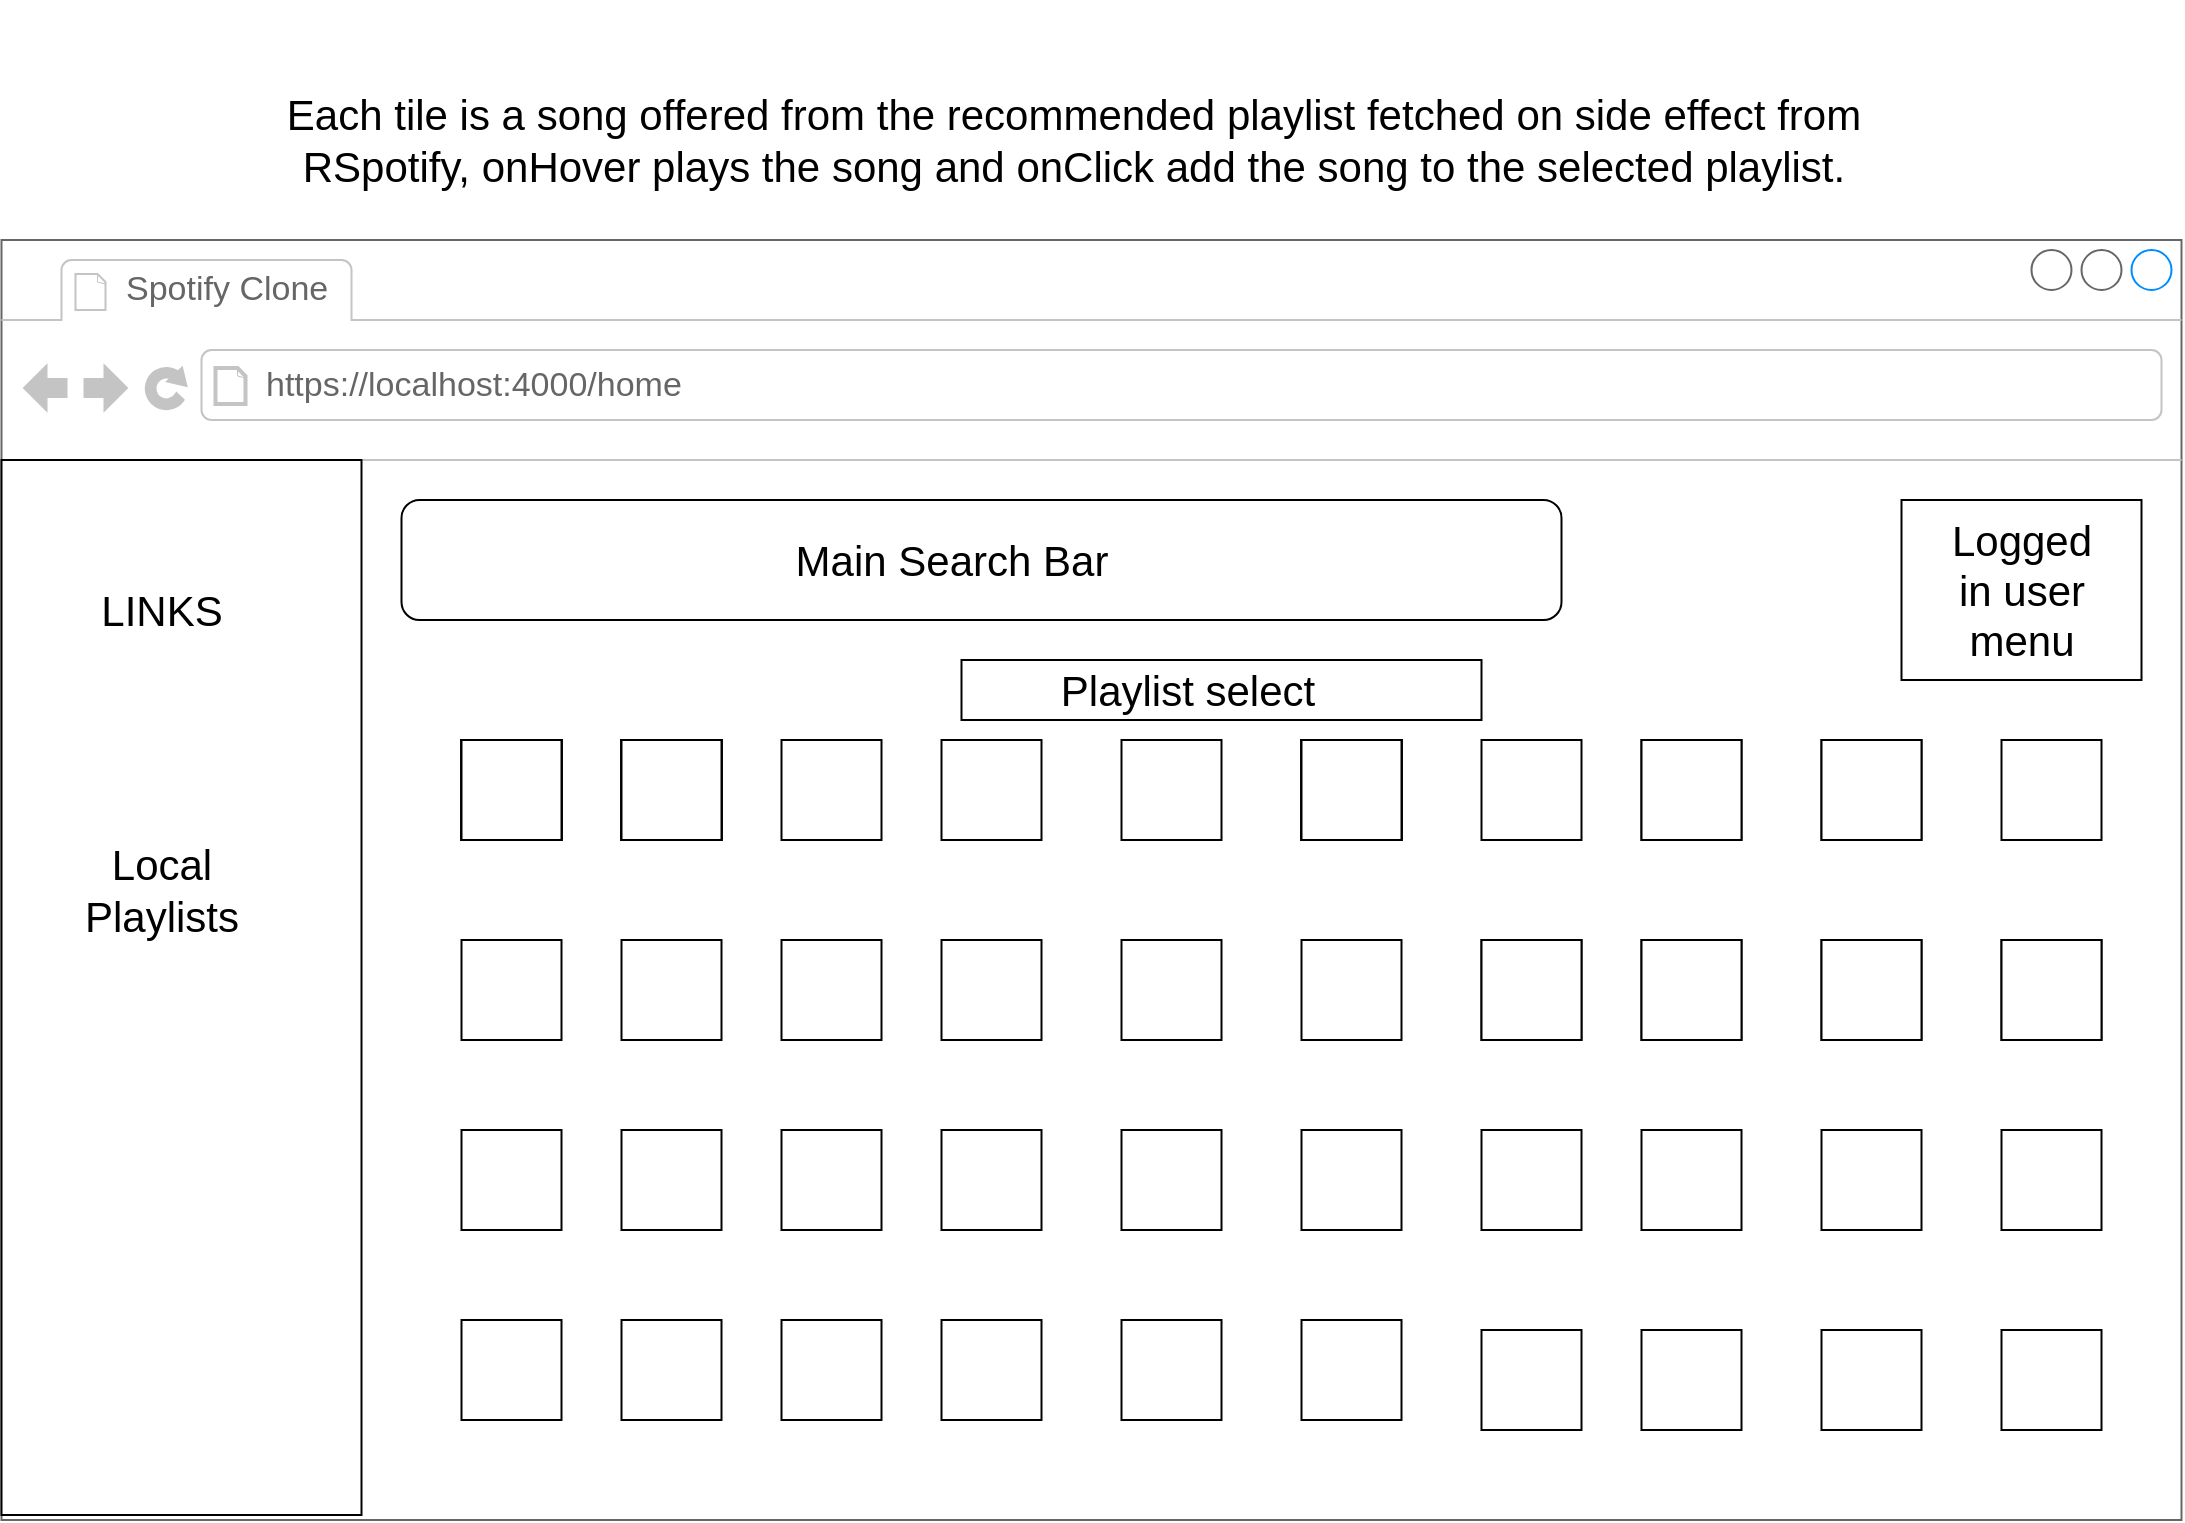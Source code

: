 <mxfile version="20.8.13" type="github">
  <diagram name="Page-1" id="7wqrCfqlxlDrGfvTc5EU">
    <mxGraphModel dx="3420" dy="1171" grid="1" gridSize="10" guides="1" tooltips="1" connect="1" arrows="1" fold="1" page="1" pageScale="1" pageWidth="1200" pageHeight="800" math="0" shadow="0">
      <root>
        <mxCell id="0" />
        <mxCell id="1" parent="0" />
        <mxCell id="Uh1ZONCfr7ZvRlcl-KeX-1" value="" style="strokeWidth=1;shadow=0;dashed=0;align=center;html=1;shape=mxgraph.mockup.containers.browserWindow;rSize=0;strokeColor=#666666;strokeColor2=#008cff;strokeColor3=#c4c4c4;mainText=,;recursiveResize=0;" parent="1" vertex="1">
          <mxGeometry x="-1166.25" y="140" width="1090" height="640" as="geometry" />
        </mxCell>
        <mxCell id="Uh1ZONCfr7ZvRlcl-KeX-2" value="Spotify Clone" style="strokeWidth=1;shadow=0;dashed=0;align=center;html=1;shape=mxgraph.mockup.containers.anchor;fontSize=17;fontColor=#666666;align=left;" parent="Uh1ZONCfr7ZvRlcl-KeX-1" vertex="1">
          <mxGeometry x="60" y="12" width="110" height="26" as="geometry" />
        </mxCell>
        <mxCell id="Uh1ZONCfr7ZvRlcl-KeX-3" value="https://localhost:4000/home" style="strokeWidth=1;shadow=0;dashed=0;align=center;html=1;shape=mxgraph.mockup.containers.anchor;rSize=0;fontSize=17;fontColor=#666666;align=left;" parent="Uh1ZONCfr7ZvRlcl-KeX-1" vertex="1">
          <mxGeometry x="130" y="60" width="250" height="26" as="geometry" />
        </mxCell>
        <mxCell id="Uh1ZONCfr7ZvRlcl-KeX-4" value="" style="rounded=0;whiteSpace=wrap;html=1;rotation=90;" parent="Uh1ZONCfr7ZvRlcl-KeX-1" vertex="1">
          <mxGeometry x="-173.75" y="283.75" width="527.5" height="180" as="geometry" />
        </mxCell>
        <mxCell id="Uh1ZONCfr7ZvRlcl-KeX-5" value="&lt;font style=&quot;font-size: 21px;&quot;&gt;LINKS&lt;/font&gt;" style="text;html=1;strokeColor=none;fillColor=none;align=center;verticalAlign=middle;whiteSpace=wrap;rounded=0;" parent="Uh1ZONCfr7ZvRlcl-KeX-1" vertex="1">
          <mxGeometry x="20" y="130" width="120" height="110" as="geometry" />
        </mxCell>
        <mxCell id="Uh1ZONCfr7ZvRlcl-KeX-6" value="&lt;font style=&quot;font-size: 21px;&quot;&gt;Local&lt;br&gt;Playlists&lt;br&gt;&lt;/font&gt;" style="text;html=1;strokeColor=none;fillColor=none;align=center;verticalAlign=middle;whiteSpace=wrap;rounded=0;" parent="Uh1ZONCfr7ZvRlcl-KeX-1" vertex="1">
          <mxGeometry x="20" y="270" width="120" height="110" as="geometry" />
        </mxCell>
        <mxCell id="Uh1ZONCfr7ZvRlcl-KeX-7" value="" style="rounded=1;whiteSpace=wrap;html=1;fontSize=21;" parent="Uh1ZONCfr7ZvRlcl-KeX-1" vertex="1">
          <mxGeometry x="200" y="130" width="580" height="60" as="geometry" />
        </mxCell>
        <mxCell id="Uh1ZONCfr7ZvRlcl-KeX-9" value="Main Search Bar" style="text;html=1;strokeColor=none;fillColor=none;align=center;verticalAlign=middle;whiteSpace=wrap;rounded=0;fontSize=21;" parent="Uh1ZONCfr7ZvRlcl-KeX-1" vertex="1">
          <mxGeometry x="210" y="145" width="530" height="30" as="geometry" />
        </mxCell>
        <mxCell id="Uh1ZONCfr7ZvRlcl-KeX-10" value="" style="rounded=0;whiteSpace=wrap;html=1;fontSize=21;" parent="Uh1ZONCfr7ZvRlcl-KeX-1" vertex="1">
          <mxGeometry x="950" y="130" width="120" height="90" as="geometry" />
        </mxCell>
        <mxCell id="Uh1ZONCfr7ZvRlcl-KeX-8" value="Logged in user menu" style="text;html=1;strokeColor=none;fillColor=none;align=center;verticalAlign=middle;whiteSpace=wrap;rounded=0;fontSize=21;" parent="Uh1ZONCfr7ZvRlcl-KeX-1" vertex="1">
          <mxGeometry x="980" y="160" width="60" height="30" as="geometry" />
        </mxCell>
        <mxCell id="Uh1ZONCfr7ZvRlcl-KeX-12" value="" style="whiteSpace=wrap;html=1;aspect=fixed;fontSize=21;" parent="Uh1ZONCfr7ZvRlcl-KeX-1" vertex="1">
          <mxGeometry x="230" y="250" width="50" height="50" as="geometry" />
        </mxCell>
        <mxCell id="Uh1ZONCfr7ZvRlcl-KeX-13" value="" style="whiteSpace=wrap;html=1;aspect=fixed;fontSize=21;" parent="Uh1ZONCfr7ZvRlcl-KeX-1" vertex="1">
          <mxGeometry x="310" y="250" width="50" height="50" as="geometry" />
        </mxCell>
        <mxCell id="Uh1ZONCfr7ZvRlcl-KeX-14" value="" style="whiteSpace=wrap;html=1;aspect=fixed;fontSize=21;" parent="Uh1ZONCfr7ZvRlcl-KeX-1" vertex="1">
          <mxGeometry x="390" y="250" width="50" height="50" as="geometry" />
        </mxCell>
        <mxCell id="Uh1ZONCfr7ZvRlcl-KeX-15" value="" style="whiteSpace=wrap;html=1;aspect=fixed;fontSize=21;" parent="Uh1ZONCfr7ZvRlcl-KeX-1" vertex="1">
          <mxGeometry x="470" y="250" width="50" height="50" as="geometry" />
        </mxCell>
        <mxCell id="Uh1ZONCfr7ZvRlcl-KeX-16" value="" style="whiteSpace=wrap;html=1;aspect=fixed;fontSize=21;" parent="Uh1ZONCfr7ZvRlcl-KeX-1" vertex="1">
          <mxGeometry x="560" y="250" width="50" height="50" as="geometry" />
        </mxCell>
        <mxCell id="Uh1ZONCfr7ZvRlcl-KeX-17" value="" style="whiteSpace=wrap;html=1;aspect=fixed;fontSize=21;" parent="Uh1ZONCfr7ZvRlcl-KeX-1" vertex="1">
          <mxGeometry x="650" y="250" width="50" height="50" as="geometry" />
        </mxCell>
        <mxCell id="Uh1ZONCfr7ZvRlcl-KeX-18" value="" style="whiteSpace=wrap;html=1;aspect=fixed;fontSize=21;" parent="Uh1ZONCfr7ZvRlcl-KeX-1" vertex="1">
          <mxGeometry x="650" y="250" width="50" height="50" as="geometry" />
        </mxCell>
        <mxCell id="Uh1ZONCfr7ZvRlcl-KeX-19" value="" style="whiteSpace=wrap;html=1;aspect=fixed;fontSize=21;" parent="Uh1ZONCfr7ZvRlcl-KeX-1" vertex="1">
          <mxGeometry x="230" y="250" width="50" height="50" as="geometry" />
        </mxCell>
        <mxCell id="Uh1ZONCfr7ZvRlcl-KeX-20" value="" style="whiteSpace=wrap;html=1;aspect=fixed;fontSize=21;" parent="Uh1ZONCfr7ZvRlcl-KeX-1" vertex="1">
          <mxGeometry x="310" y="250" width="50" height="50" as="geometry" />
        </mxCell>
        <mxCell id="Uh1ZONCfr7ZvRlcl-KeX-21" value="" style="whiteSpace=wrap;html=1;aspect=fixed;fontSize=21;" parent="Uh1ZONCfr7ZvRlcl-KeX-1" vertex="1">
          <mxGeometry x="650" y="250" width="50" height="50" as="geometry" />
        </mxCell>
        <mxCell id="Uh1ZONCfr7ZvRlcl-KeX-22" value="" style="whiteSpace=wrap;html=1;aspect=fixed;fontSize=21;" parent="Uh1ZONCfr7ZvRlcl-KeX-1" vertex="1">
          <mxGeometry x="230" y="250" width="50" height="50" as="geometry" />
        </mxCell>
        <mxCell id="Uh1ZONCfr7ZvRlcl-KeX-23" value="" style="whiteSpace=wrap;html=1;aspect=fixed;fontSize=21;" parent="Uh1ZONCfr7ZvRlcl-KeX-1" vertex="1">
          <mxGeometry x="310" y="250" width="50" height="50" as="geometry" />
        </mxCell>
        <mxCell id="Uh1ZONCfr7ZvRlcl-KeX-24" value="" style="whiteSpace=wrap;html=1;aspect=fixed;fontSize=21;" parent="Uh1ZONCfr7ZvRlcl-KeX-1" vertex="1">
          <mxGeometry x="650" y="250" width="50" height="50" as="geometry" />
        </mxCell>
        <mxCell id="Uh1ZONCfr7ZvRlcl-KeX-25" value="" style="whiteSpace=wrap;html=1;aspect=fixed;fontSize=21;" parent="Uh1ZONCfr7ZvRlcl-KeX-1" vertex="1">
          <mxGeometry x="230" y="250" width="50" height="50" as="geometry" />
        </mxCell>
        <mxCell id="Uh1ZONCfr7ZvRlcl-KeX-26" value="" style="whiteSpace=wrap;html=1;aspect=fixed;fontSize=21;" parent="Uh1ZONCfr7ZvRlcl-KeX-1" vertex="1">
          <mxGeometry x="310" y="250" width="50" height="50" as="geometry" />
        </mxCell>
        <mxCell id="Uh1ZONCfr7ZvRlcl-KeX-27" value="" style="whiteSpace=wrap;html=1;aspect=fixed;fontSize=21;" parent="Uh1ZONCfr7ZvRlcl-KeX-1" vertex="1">
          <mxGeometry x="650" y="250" width="50" height="50" as="geometry" />
        </mxCell>
        <mxCell id="Uh1ZONCfr7ZvRlcl-KeX-28" value="" style="whiteSpace=wrap;html=1;aspect=fixed;fontSize=21;" parent="Uh1ZONCfr7ZvRlcl-KeX-1" vertex="1">
          <mxGeometry x="230" y="250" width="50" height="50" as="geometry" />
        </mxCell>
        <mxCell id="Uh1ZONCfr7ZvRlcl-KeX-29" value="" style="whiteSpace=wrap;html=1;aspect=fixed;fontSize=21;" parent="Uh1ZONCfr7ZvRlcl-KeX-1" vertex="1">
          <mxGeometry x="310" y="250" width="50" height="50" as="geometry" />
        </mxCell>
        <mxCell id="Uh1ZONCfr7ZvRlcl-KeX-30" value="" style="whiteSpace=wrap;html=1;aspect=fixed;fontSize=21;" parent="Uh1ZONCfr7ZvRlcl-KeX-1" vertex="1">
          <mxGeometry x="390" y="350" width="50" height="50" as="geometry" />
        </mxCell>
        <mxCell id="Uh1ZONCfr7ZvRlcl-KeX-31" value="" style="whiteSpace=wrap;html=1;aspect=fixed;fontSize=21;" parent="Uh1ZONCfr7ZvRlcl-KeX-1" vertex="1">
          <mxGeometry x="470" y="350" width="50" height="50" as="geometry" />
        </mxCell>
        <mxCell id="Uh1ZONCfr7ZvRlcl-KeX-32" value="" style="whiteSpace=wrap;html=1;aspect=fixed;fontSize=21;" parent="Uh1ZONCfr7ZvRlcl-KeX-1" vertex="1">
          <mxGeometry x="560" y="350" width="50" height="50" as="geometry" />
        </mxCell>
        <mxCell id="Uh1ZONCfr7ZvRlcl-KeX-33" value="" style="whiteSpace=wrap;html=1;aspect=fixed;fontSize=21;" parent="Uh1ZONCfr7ZvRlcl-KeX-1" vertex="1">
          <mxGeometry x="650" y="350" width="50" height="50" as="geometry" />
        </mxCell>
        <mxCell id="Uh1ZONCfr7ZvRlcl-KeX-34" value="" style="whiteSpace=wrap;html=1;aspect=fixed;fontSize=21;" parent="Uh1ZONCfr7ZvRlcl-KeX-1" vertex="1">
          <mxGeometry x="230" y="350" width="50" height="50" as="geometry" />
        </mxCell>
        <mxCell id="Uh1ZONCfr7ZvRlcl-KeX-35" value="" style="whiteSpace=wrap;html=1;aspect=fixed;fontSize=21;" parent="Uh1ZONCfr7ZvRlcl-KeX-1" vertex="1">
          <mxGeometry x="310" y="350" width="50" height="50" as="geometry" />
        </mxCell>
        <mxCell id="Uh1ZONCfr7ZvRlcl-KeX-36" value="" style="whiteSpace=wrap;html=1;aspect=fixed;fontSize=21;" parent="Uh1ZONCfr7ZvRlcl-KeX-1" vertex="1">
          <mxGeometry x="390" y="445" width="50" height="50" as="geometry" />
        </mxCell>
        <mxCell id="Uh1ZONCfr7ZvRlcl-KeX-37" value="" style="whiteSpace=wrap;html=1;aspect=fixed;fontSize=21;" parent="Uh1ZONCfr7ZvRlcl-KeX-1" vertex="1">
          <mxGeometry x="470" y="445" width="50" height="50" as="geometry" />
        </mxCell>
        <mxCell id="Uh1ZONCfr7ZvRlcl-KeX-38" value="" style="whiteSpace=wrap;html=1;aspect=fixed;fontSize=21;" parent="Uh1ZONCfr7ZvRlcl-KeX-1" vertex="1">
          <mxGeometry x="560" y="445" width="50" height="50" as="geometry" />
        </mxCell>
        <mxCell id="Uh1ZONCfr7ZvRlcl-KeX-39" value="" style="whiteSpace=wrap;html=1;aspect=fixed;fontSize=21;" parent="Uh1ZONCfr7ZvRlcl-KeX-1" vertex="1">
          <mxGeometry x="650" y="445" width="50" height="50" as="geometry" />
        </mxCell>
        <mxCell id="Uh1ZONCfr7ZvRlcl-KeX-40" value="" style="whiteSpace=wrap;html=1;aspect=fixed;fontSize=21;" parent="Uh1ZONCfr7ZvRlcl-KeX-1" vertex="1">
          <mxGeometry x="230" y="445" width="50" height="50" as="geometry" />
        </mxCell>
        <mxCell id="Uh1ZONCfr7ZvRlcl-KeX-41" value="" style="whiteSpace=wrap;html=1;aspect=fixed;fontSize=21;" parent="Uh1ZONCfr7ZvRlcl-KeX-1" vertex="1">
          <mxGeometry x="310" y="445" width="50" height="50" as="geometry" />
        </mxCell>
        <mxCell id="Uh1ZONCfr7ZvRlcl-KeX-42" value="" style="whiteSpace=wrap;html=1;aspect=fixed;fontSize=21;" parent="Uh1ZONCfr7ZvRlcl-KeX-1" vertex="1">
          <mxGeometry x="390" y="540" width="50" height="50" as="geometry" />
        </mxCell>
        <mxCell id="Uh1ZONCfr7ZvRlcl-KeX-43" value="" style="whiteSpace=wrap;html=1;aspect=fixed;fontSize=21;" parent="Uh1ZONCfr7ZvRlcl-KeX-1" vertex="1">
          <mxGeometry x="470" y="540" width="50" height="50" as="geometry" />
        </mxCell>
        <mxCell id="Uh1ZONCfr7ZvRlcl-KeX-44" value="" style="whiteSpace=wrap;html=1;aspect=fixed;fontSize=21;" parent="Uh1ZONCfr7ZvRlcl-KeX-1" vertex="1">
          <mxGeometry x="560" y="540" width="50" height="50" as="geometry" />
        </mxCell>
        <mxCell id="Uh1ZONCfr7ZvRlcl-KeX-45" value="" style="whiteSpace=wrap;html=1;aspect=fixed;fontSize=21;" parent="Uh1ZONCfr7ZvRlcl-KeX-1" vertex="1">
          <mxGeometry x="650" y="540" width="50" height="50" as="geometry" />
        </mxCell>
        <mxCell id="Uh1ZONCfr7ZvRlcl-KeX-46" value="" style="whiteSpace=wrap;html=1;aspect=fixed;fontSize=21;" parent="Uh1ZONCfr7ZvRlcl-KeX-1" vertex="1">
          <mxGeometry x="230" y="540" width="50" height="50" as="geometry" />
        </mxCell>
        <mxCell id="Uh1ZONCfr7ZvRlcl-KeX-47" value="" style="whiteSpace=wrap;html=1;aspect=fixed;fontSize=21;" parent="Uh1ZONCfr7ZvRlcl-KeX-1" vertex="1">
          <mxGeometry x="310" y="540" width="50" height="50" as="geometry" />
        </mxCell>
        <mxCell id="Uh1ZONCfr7ZvRlcl-KeX-48" value="" style="whiteSpace=wrap;html=1;aspect=fixed;fontSize=21;" parent="Uh1ZONCfr7ZvRlcl-KeX-1" vertex="1">
          <mxGeometry x="740" y="250" width="50" height="50" as="geometry" />
        </mxCell>
        <mxCell id="Uh1ZONCfr7ZvRlcl-KeX-49" value="" style="whiteSpace=wrap;html=1;aspect=fixed;fontSize=21;" parent="Uh1ZONCfr7ZvRlcl-KeX-1" vertex="1">
          <mxGeometry x="820" y="250" width="50" height="50" as="geometry" />
        </mxCell>
        <mxCell id="Uh1ZONCfr7ZvRlcl-KeX-50" value="" style="whiteSpace=wrap;html=1;aspect=fixed;fontSize=21;" parent="Uh1ZONCfr7ZvRlcl-KeX-1" vertex="1">
          <mxGeometry x="910" y="250" width="50" height="50" as="geometry" />
        </mxCell>
        <mxCell id="Uh1ZONCfr7ZvRlcl-KeX-51" value="" style="whiteSpace=wrap;html=1;aspect=fixed;fontSize=21;" parent="Uh1ZONCfr7ZvRlcl-KeX-1" vertex="1">
          <mxGeometry x="1000" y="250" width="50" height="50" as="geometry" />
        </mxCell>
        <mxCell id="Uh1ZONCfr7ZvRlcl-KeX-52" value="" style="whiteSpace=wrap;html=1;aspect=fixed;fontSize=21;" parent="Uh1ZONCfr7ZvRlcl-KeX-1" vertex="1">
          <mxGeometry x="740" y="350" width="50" height="50" as="geometry" />
        </mxCell>
        <mxCell id="Uh1ZONCfr7ZvRlcl-KeX-53" value="" style="whiteSpace=wrap;html=1;aspect=fixed;fontSize=21;" parent="Uh1ZONCfr7ZvRlcl-KeX-1" vertex="1">
          <mxGeometry x="820" y="350" width="50" height="50" as="geometry" />
        </mxCell>
        <mxCell id="Uh1ZONCfr7ZvRlcl-KeX-54" value="" style="whiteSpace=wrap;html=1;aspect=fixed;fontSize=21;" parent="Uh1ZONCfr7ZvRlcl-KeX-1" vertex="1">
          <mxGeometry x="910" y="350" width="50" height="50" as="geometry" />
        </mxCell>
        <mxCell id="Uh1ZONCfr7ZvRlcl-KeX-55" value="" style="whiteSpace=wrap;html=1;aspect=fixed;fontSize=21;" parent="Uh1ZONCfr7ZvRlcl-KeX-1" vertex="1">
          <mxGeometry x="1000" y="350" width="50" height="50" as="geometry" />
        </mxCell>
        <mxCell id="Uh1ZONCfr7ZvRlcl-KeX-56" value="" style="whiteSpace=wrap;html=1;aspect=fixed;fontSize=21;" parent="Uh1ZONCfr7ZvRlcl-KeX-1" vertex="1">
          <mxGeometry x="740" y="350" width="50" height="50" as="geometry" />
        </mxCell>
        <mxCell id="Uh1ZONCfr7ZvRlcl-KeX-57" value="" style="whiteSpace=wrap;html=1;aspect=fixed;fontSize=21;" parent="Uh1ZONCfr7ZvRlcl-KeX-1" vertex="1">
          <mxGeometry x="820" y="350" width="50" height="50" as="geometry" />
        </mxCell>
        <mxCell id="Uh1ZONCfr7ZvRlcl-KeX-58" value="" style="whiteSpace=wrap;html=1;aspect=fixed;fontSize=21;" parent="Uh1ZONCfr7ZvRlcl-KeX-1" vertex="1">
          <mxGeometry x="910" y="350" width="50" height="50" as="geometry" />
        </mxCell>
        <mxCell id="Uh1ZONCfr7ZvRlcl-KeX-59" value="" style="whiteSpace=wrap;html=1;aspect=fixed;fontSize=21;" parent="Uh1ZONCfr7ZvRlcl-KeX-1" vertex="1">
          <mxGeometry x="1000" y="350" width="50" height="50" as="geometry" />
        </mxCell>
        <mxCell id="Uh1ZONCfr7ZvRlcl-KeX-60" value="" style="whiteSpace=wrap;html=1;aspect=fixed;fontSize=21;" parent="Uh1ZONCfr7ZvRlcl-KeX-1" vertex="1">
          <mxGeometry x="910" y="250" width="50" height="50" as="geometry" />
        </mxCell>
        <mxCell id="Uh1ZONCfr7ZvRlcl-KeX-61" value="" style="whiteSpace=wrap;html=1;aspect=fixed;fontSize=21;" parent="Uh1ZONCfr7ZvRlcl-KeX-1" vertex="1">
          <mxGeometry x="820" y="250" width="50" height="50" as="geometry" />
        </mxCell>
        <mxCell id="Uh1ZONCfr7ZvRlcl-KeX-62" value="" style="whiteSpace=wrap;html=1;aspect=fixed;fontSize=21;" parent="Uh1ZONCfr7ZvRlcl-KeX-1" vertex="1">
          <mxGeometry x="740" y="445" width="50" height="50" as="geometry" />
        </mxCell>
        <mxCell id="Uh1ZONCfr7ZvRlcl-KeX-63" value="" style="whiteSpace=wrap;html=1;aspect=fixed;fontSize=21;" parent="Uh1ZONCfr7ZvRlcl-KeX-1" vertex="1">
          <mxGeometry x="1000" y="445" width="50" height="50" as="geometry" />
        </mxCell>
        <mxCell id="Uh1ZONCfr7ZvRlcl-KeX-64" value="" style="whiteSpace=wrap;html=1;aspect=fixed;fontSize=21;" parent="Uh1ZONCfr7ZvRlcl-KeX-1" vertex="1">
          <mxGeometry x="740" y="545" width="50" height="50" as="geometry" />
        </mxCell>
        <mxCell id="Uh1ZONCfr7ZvRlcl-KeX-65" value="" style="whiteSpace=wrap;html=1;aspect=fixed;fontSize=21;" parent="Uh1ZONCfr7ZvRlcl-KeX-1" vertex="1">
          <mxGeometry x="820" y="545" width="50" height="50" as="geometry" />
        </mxCell>
        <mxCell id="Uh1ZONCfr7ZvRlcl-KeX-66" value="" style="whiteSpace=wrap;html=1;aspect=fixed;fontSize=21;" parent="Uh1ZONCfr7ZvRlcl-KeX-1" vertex="1">
          <mxGeometry x="910" y="545" width="50" height="50" as="geometry" />
        </mxCell>
        <mxCell id="Uh1ZONCfr7ZvRlcl-KeX-67" value="" style="whiteSpace=wrap;html=1;aspect=fixed;fontSize=21;" parent="Uh1ZONCfr7ZvRlcl-KeX-1" vertex="1">
          <mxGeometry x="1000" y="545" width="50" height="50" as="geometry" />
        </mxCell>
        <mxCell id="Uh1ZONCfr7ZvRlcl-KeX-68" value="" style="whiteSpace=wrap;html=1;aspect=fixed;fontSize=21;" parent="Uh1ZONCfr7ZvRlcl-KeX-1" vertex="1">
          <mxGeometry x="910" y="445" width="50" height="50" as="geometry" />
        </mxCell>
        <mxCell id="Uh1ZONCfr7ZvRlcl-KeX-69" value="" style="whiteSpace=wrap;html=1;aspect=fixed;fontSize=21;" parent="Uh1ZONCfr7ZvRlcl-KeX-1" vertex="1">
          <mxGeometry x="820" y="445" width="50" height="50" as="geometry" />
        </mxCell>
        <mxCell id="Uh1ZONCfr7ZvRlcl-KeX-73" value="" style="rounded=0;whiteSpace=wrap;html=1;fontSize=21;" parent="Uh1ZONCfr7ZvRlcl-KeX-1" vertex="1">
          <mxGeometry x="480" y="210" width="260" height="30" as="geometry" />
        </mxCell>
        <mxCell id="Uh1ZONCfr7ZvRlcl-KeX-74" value="Playlist select" style="text;html=1;strokeColor=none;fillColor=none;align=center;verticalAlign=middle;whiteSpace=wrap;rounded=0;fontSize=21;" parent="Uh1ZONCfr7ZvRlcl-KeX-1" vertex="1">
          <mxGeometry x="496.25" y="210" width="193.75" height="30" as="geometry" />
        </mxCell>
        <mxCell id="Uh1ZONCfr7ZvRlcl-KeX-72" value="Each tile is a song offered from the recommended playlist fetched on side effect from RSpotify, onHover plays the song and onClick add the song to the selected playlist." style="text;html=1;strokeColor=none;fillColor=none;align=center;verticalAlign=middle;whiteSpace=wrap;rounded=0;fontSize=21;" parent="1" vertex="1">
          <mxGeometry x="-1060" y="20" width="860" height="140" as="geometry" />
        </mxCell>
      </root>
    </mxGraphModel>
  </diagram>
</mxfile>
